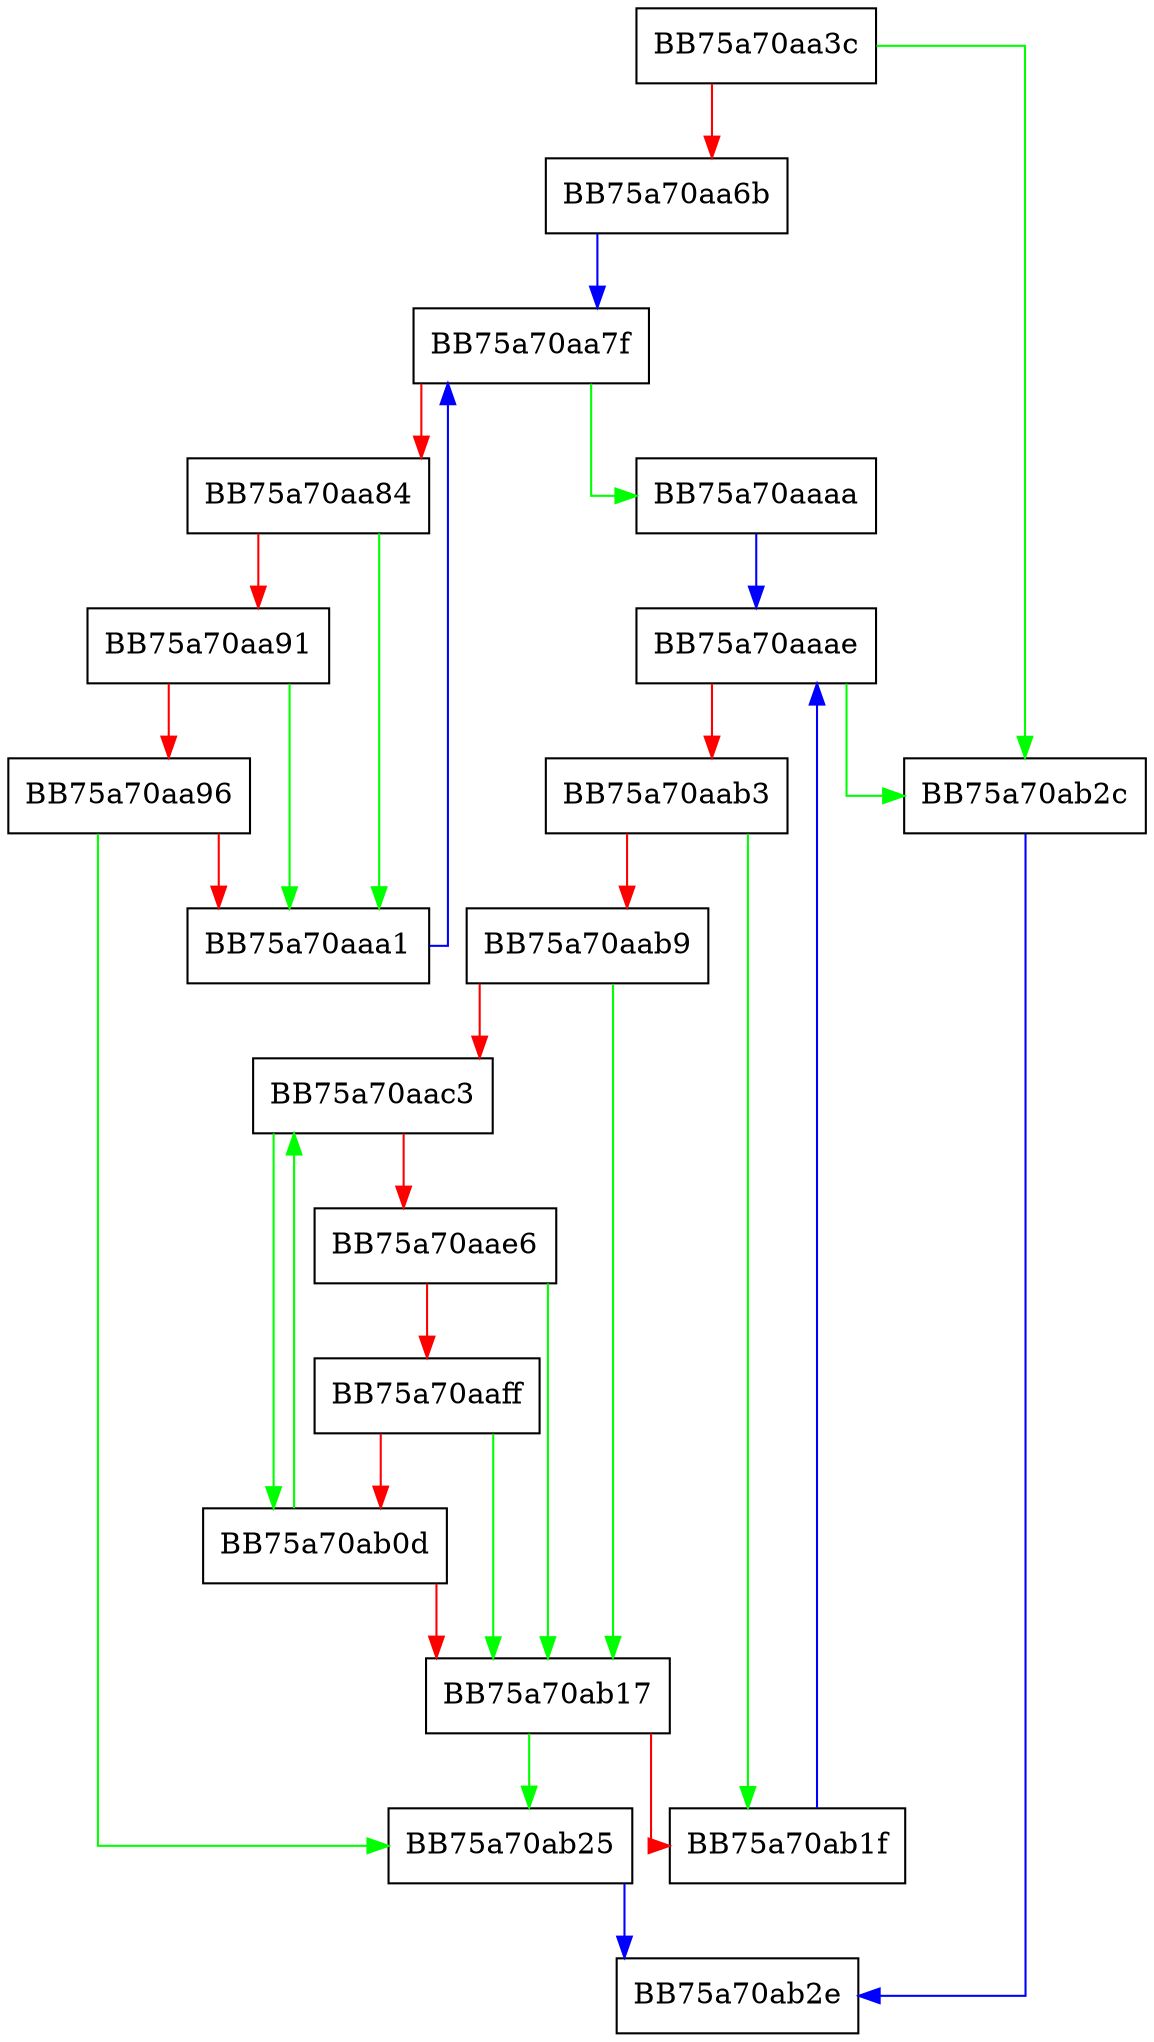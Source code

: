 digraph isDistinctRedundant {
  node [shape="box"];
  graph [splines=ortho];
  BB75a70aa3c -> BB75a70ab2c [color="green"];
  BB75a70aa3c -> BB75a70aa6b [color="red"];
  BB75a70aa6b -> BB75a70aa7f [color="blue"];
  BB75a70aa7f -> BB75a70aaaa [color="green"];
  BB75a70aa7f -> BB75a70aa84 [color="red"];
  BB75a70aa84 -> BB75a70aaa1 [color="green"];
  BB75a70aa84 -> BB75a70aa91 [color="red"];
  BB75a70aa91 -> BB75a70aaa1 [color="green"];
  BB75a70aa91 -> BB75a70aa96 [color="red"];
  BB75a70aa96 -> BB75a70ab25 [color="green"];
  BB75a70aa96 -> BB75a70aaa1 [color="red"];
  BB75a70aaa1 -> BB75a70aa7f [color="blue"];
  BB75a70aaaa -> BB75a70aaae [color="blue"];
  BB75a70aaae -> BB75a70ab2c [color="green"];
  BB75a70aaae -> BB75a70aab3 [color="red"];
  BB75a70aab3 -> BB75a70ab1f [color="green"];
  BB75a70aab3 -> BB75a70aab9 [color="red"];
  BB75a70aab9 -> BB75a70ab17 [color="green"];
  BB75a70aab9 -> BB75a70aac3 [color="red"];
  BB75a70aac3 -> BB75a70ab0d [color="green"];
  BB75a70aac3 -> BB75a70aae6 [color="red"];
  BB75a70aae6 -> BB75a70ab17 [color="green"];
  BB75a70aae6 -> BB75a70aaff [color="red"];
  BB75a70aaff -> BB75a70ab17 [color="green"];
  BB75a70aaff -> BB75a70ab0d [color="red"];
  BB75a70ab0d -> BB75a70aac3 [color="green"];
  BB75a70ab0d -> BB75a70ab17 [color="red"];
  BB75a70ab17 -> BB75a70ab25 [color="green"];
  BB75a70ab17 -> BB75a70ab1f [color="red"];
  BB75a70ab1f -> BB75a70aaae [color="blue"];
  BB75a70ab25 -> BB75a70ab2e [color="blue"];
  BB75a70ab2c -> BB75a70ab2e [color="blue"];
}